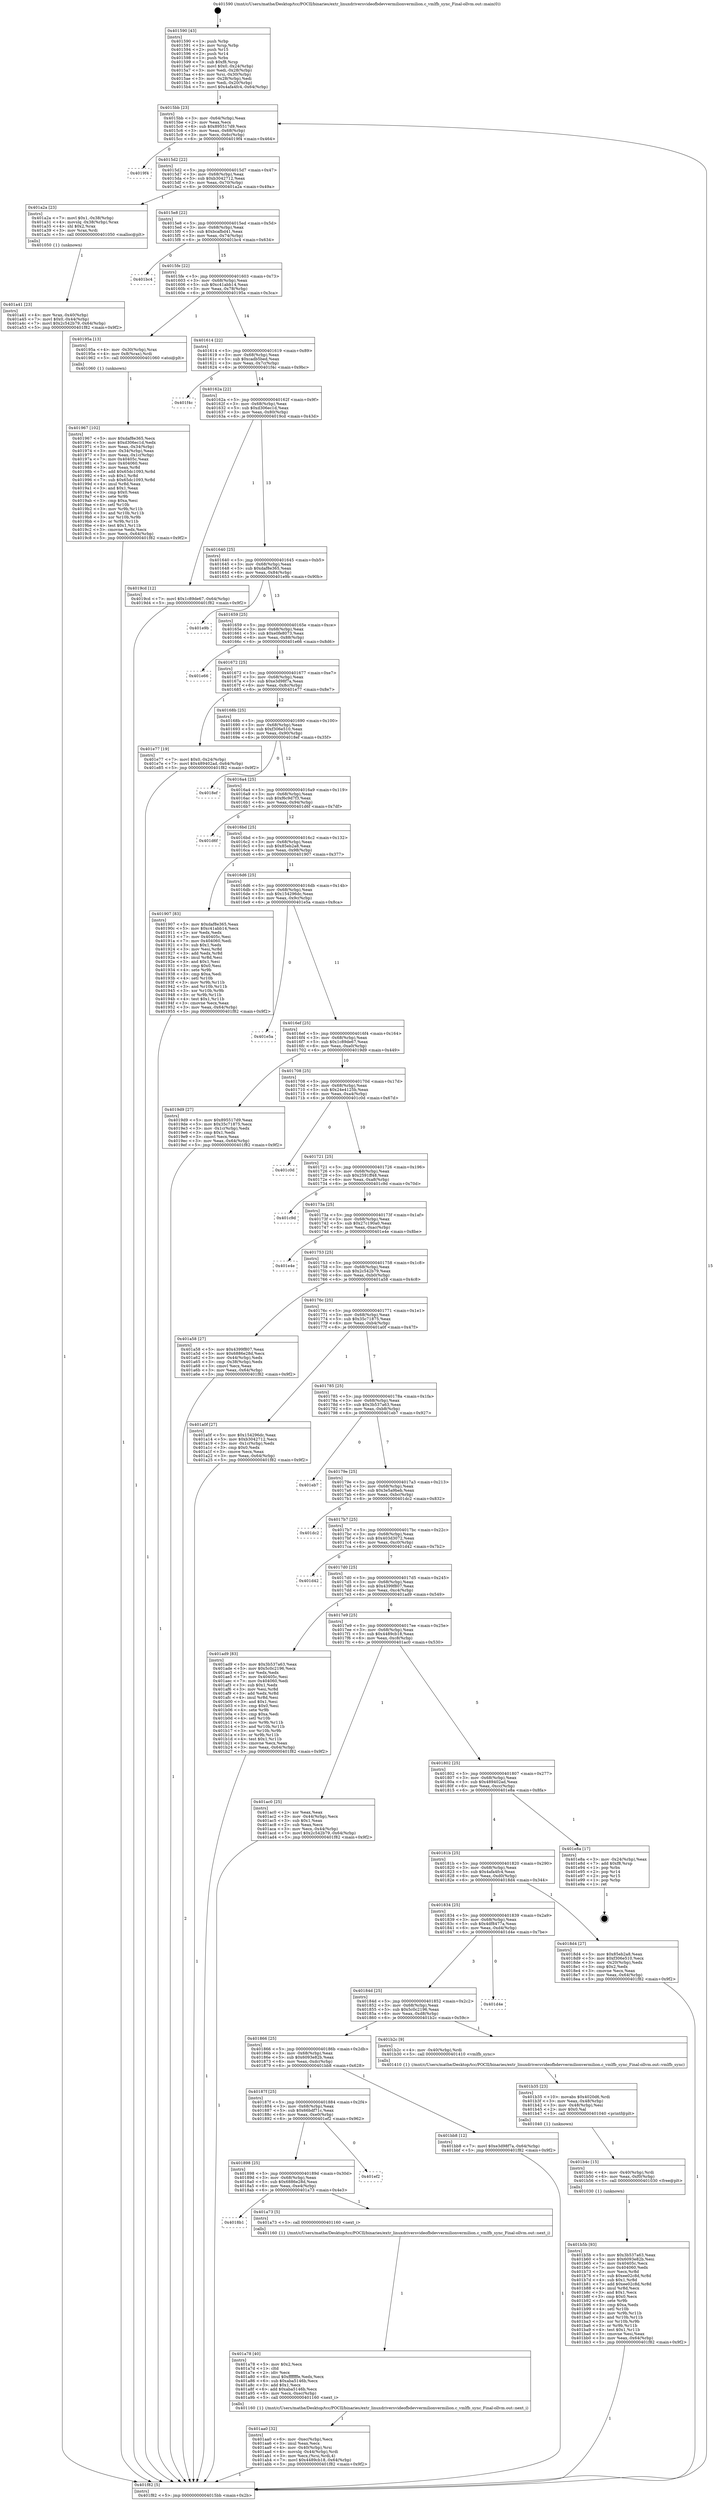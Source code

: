 digraph "0x401590" {
  label = "0x401590 (/mnt/c/Users/mathe/Desktop/tcc/POCII/binaries/extr_linuxdriversvideofbdevvermilionvermilion.c_vmlfb_sync_Final-ollvm.out::main(0))"
  labelloc = "t"
  node[shape=record]

  Entry [label="",width=0.3,height=0.3,shape=circle,fillcolor=black,style=filled]
  "0x4015bb" [label="{
     0x4015bb [23]\l
     | [instrs]\l
     &nbsp;&nbsp;0x4015bb \<+3\>: mov -0x64(%rbp),%eax\l
     &nbsp;&nbsp;0x4015be \<+2\>: mov %eax,%ecx\l
     &nbsp;&nbsp;0x4015c0 \<+6\>: sub $0x895517d9,%ecx\l
     &nbsp;&nbsp;0x4015c6 \<+3\>: mov %eax,-0x68(%rbp)\l
     &nbsp;&nbsp;0x4015c9 \<+3\>: mov %ecx,-0x6c(%rbp)\l
     &nbsp;&nbsp;0x4015cc \<+6\>: je 00000000004019f4 \<main+0x464\>\l
  }"]
  "0x4019f4" [label="{
     0x4019f4\l
  }", style=dashed]
  "0x4015d2" [label="{
     0x4015d2 [22]\l
     | [instrs]\l
     &nbsp;&nbsp;0x4015d2 \<+5\>: jmp 00000000004015d7 \<main+0x47\>\l
     &nbsp;&nbsp;0x4015d7 \<+3\>: mov -0x68(%rbp),%eax\l
     &nbsp;&nbsp;0x4015da \<+5\>: sub $0xb3042712,%eax\l
     &nbsp;&nbsp;0x4015df \<+3\>: mov %eax,-0x70(%rbp)\l
     &nbsp;&nbsp;0x4015e2 \<+6\>: je 0000000000401a2a \<main+0x49a\>\l
  }"]
  Exit [label="",width=0.3,height=0.3,shape=circle,fillcolor=black,style=filled,peripheries=2]
  "0x401a2a" [label="{
     0x401a2a [23]\l
     | [instrs]\l
     &nbsp;&nbsp;0x401a2a \<+7\>: movl $0x1,-0x38(%rbp)\l
     &nbsp;&nbsp;0x401a31 \<+4\>: movslq -0x38(%rbp),%rax\l
     &nbsp;&nbsp;0x401a35 \<+4\>: shl $0x2,%rax\l
     &nbsp;&nbsp;0x401a39 \<+3\>: mov %rax,%rdi\l
     &nbsp;&nbsp;0x401a3c \<+5\>: call 0000000000401050 \<malloc@plt\>\l
     | [calls]\l
     &nbsp;&nbsp;0x401050 \{1\} (unknown)\l
  }"]
  "0x4015e8" [label="{
     0x4015e8 [22]\l
     | [instrs]\l
     &nbsp;&nbsp;0x4015e8 \<+5\>: jmp 00000000004015ed \<main+0x5d\>\l
     &nbsp;&nbsp;0x4015ed \<+3\>: mov -0x68(%rbp),%eax\l
     &nbsp;&nbsp;0x4015f0 \<+5\>: sub $0xbcafbd41,%eax\l
     &nbsp;&nbsp;0x4015f5 \<+3\>: mov %eax,-0x74(%rbp)\l
     &nbsp;&nbsp;0x4015f8 \<+6\>: je 0000000000401bc4 \<main+0x634\>\l
  }"]
  "0x401b5b" [label="{
     0x401b5b [93]\l
     | [instrs]\l
     &nbsp;&nbsp;0x401b5b \<+5\>: mov $0x3b537a63,%eax\l
     &nbsp;&nbsp;0x401b60 \<+5\>: mov $0x6093e82b,%esi\l
     &nbsp;&nbsp;0x401b65 \<+7\>: mov 0x40405c,%ecx\l
     &nbsp;&nbsp;0x401b6c \<+7\>: mov 0x404060,%edx\l
     &nbsp;&nbsp;0x401b73 \<+3\>: mov %ecx,%r8d\l
     &nbsp;&nbsp;0x401b76 \<+7\>: sub $0xee02c8d,%r8d\l
     &nbsp;&nbsp;0x401b7d \<+4\>: sub $0x1,%r8d\l
     &nbsp;&nbsp;0x401b81 \<+7\>: add $0xee02c8d,%r8d\l
     &nbsp;&nbsp;0x401b88 \<+4\>: imul %r8d,%ecx\l
     &nbsp;&nbsp;0x401b8c \<+3\>: and $0x1,%ecx\l
     &nbsp;&nbsp;0x401b8f \<+3\>: cmp $0x0,%ecx\l
     &nbsp;&nbsp;0x401b92 \<+4\>: sete %r9b\l
     &nbsp;&nbsp;0x401b96 \<+3\>: cmp $0xa,%edx\l
     &nbsp;&nbsp;0x401b99 \<+4\>: setl %r10b\l
     &nbsp;&nbsp;0x401b9d \<+3\>: mov %r9b,%r11b\l
     &nbsp;&nbsp;0x401ba0 \<+3\>: and %r10b,%r11b\l
     &nbsp;&nbsp;0x401ba3 \<+3\>: xor %r10b,%r9b\l
     &nbsp;&nbsp;0x401ba6 \<+3\>: or %r9b,%r11b\l
     &nbsp;&nbsp;0x401ba9 \<+4\>: test $0x1,%r11b\l
     &nbsp;&nbsp;0x401bad \<+3\>: cmovne %esi,%eax\l
     &nbsp;&nbsp;0x401bb0 \<+3\>: mov %eax,-0x64(%rbp)\l
     &nbsp;&nbsp;0x401bb3 \<+5\>: jmp 0000000000401f82 \<main+0x9f2\>\l
  }"]
  "0x401bc4" [label="{
     0x401bc4\l
  }", style=dashed]
  "0x4015fe" [label="{
     0x4015fe [22]\l
     | [instrs]\l
     &nbsp;&nbsp;0x4015fe \<+5\>: jmp 0000000000401603 \<main+0x73\>\l
     &nbsp;&nbsp;0x401603 \<+3\>: mov -0x68(%rbp),%eax\l
     &nbsp;&nbsp;0x401606 \<+5\>: sub $0xc41abb14,%eax\l
     &nbsp;&nbsp;0x40160b \<+3\>: mov %eax,-0x78(%rbp)\l
     &nbsp;&nbsp;0x40160e \<+6\>: je 000000000040195a \<main+0x3ca\>\l
  }"]
  "0x401b4c" [label="{
     0x401b4c [15]\l
     | [instrs]\l
     &nbsp;&nbsp;0x401b4c \<+4\>: mov -0x40(%rbp),%rdi\l
     &nbsp;&nbsp;0x401b50 \<+6\>: mov %eax,-0xf0(%rbp)\l
     &nbsp;&nbsp;0x401b56 \<+5\>: call 0000000000401030 \<free@plt\>\l
     | [calls]\l
     &nbsp;&nbsp;0x401030 \{1\} (unknown)\l
  }"]
  "0x40195a" [label="{
     0x40195a [13]\l
     | [instrs]\l
     &nbsp;&nbsp;0x40195a \<+4\>: mov -0x30(%rbp),%rax\l
     &nbsp;&nbsp;0x40195e \<+4\>: mov 0x8(%rax),%rdi\l
     &nbsp;&nbsp;0x401962 \<+5\>: call 0000000000401060 \<atoi@plt\>\l
     | [calls]\l
     &nbsp;&nbsp;0x401060 \{1\} (unknown)\l
  }"]
  "0x401614" [label="{
     0x401614 [22]\l
     | [instrs]\l
     &nbsp;&nbsp;0x401614 \<+5\>: jmp 0000000000401619 \<main+0x89\>\l
     &nbsp;&nbsp;0x401619 \<+3\>: mov -0x68(%rbp),%eax\l
     &nbsp;&nbsp;0x40161c \<+5\>: sub $0xcadb5bed,%eax\l
     &nbsp;&nbsp;0x401621 \<+3\>: mov %eax,-0x7c(%rbp)\l
     &nbsp;&nbsp;0x401624 \<+6\>: je 0000000000401f4c \<main+0x9bc\>\l
  }"]
  "0x401b35" [label="{
     0x401b35 [23]\l
     | [instrs]\l
     &nbsp;&nbsp;0x401b35 \<+10\>: movabs $0x4020d6,%rdi\l
     &nbsp;&nbsp;0x401b3f \<+3\>: mov %eax,-0x48(%rbp)\l
     &nbsp;&nbsp;0x401b42 \<+3\>: mov -0x48(%rbp),%esi\l
     &nbsp;&nbsp;0x401b45 \<+2\>: mov $0x0,%al\l
     &nbsp;&nbsp;0x401b47 \<+5\>: call 0000000000401040 \<printf@plt\>\l
     | [calls]\l
     &nbsp;&nbsp;0x401040 \{1\} (unknown)\l
  }"]
  "0x401f4c" [label="{
     0x401f4c\l
  }", style=dashed]
  "0x40162a" [label="{
     0x40162a [22]\l
     | [instrs]\l
     &nbsp;&nbsp;0x40162a \<+5\>: jmp 000000000040162f \<main+0x9f\>\l
     &nbsp;&nbsp;0x40162f \<+3\>: mov -0x68(%rbp),%eax\l
     &nbsp;&nbsp;0x401632 \<+5\>: sub $0xd306ec1d,%eax\l
     &nbsp;&nbsp;0x401637 \<+3\>: mov %eax,-0x80(%rbp)\l
     &nbsp;&nbsp;0x40163a \<+6\>: je 00000000004019cd \<main+0x43d\>\l
  }"]
  "0x401aa0" [label="{
     0x401aa0 [32]\l
     | [instrs]\l
     &nbsp;&nbsp;0x401aa0 \<+6\>: mov -0xec(%rbp),%ecx\l
     &nbsp;&nbsp;0x401aa6 \<+3\>: imul %eax,%ecx\l
     &nbsp;&nbsp;0x401aa9 \<+4\>: mov -0x40(%rbp),%rsi\l
     &nbsp;&nbsp;0x401aad \<+4\>: movslq -0x44(%rbp),%rdi\l
     &nbsp;&nbsp;0x401ab1 \<+3\>: mov %ecx,(%rsi,%rdi,4)\l
     &nbsp;&nbsp;0x401ab4 \<+7\>: movl $0x4489cb18,-0x64(%rbp)\l
     &nbsp;&nbsp;0x401abb \<+5\>: jmp 0000000000401f82 \<main+0x9f2\>\l
  }"]
  "0x4019cd" [label="{
     0x4019cd [12]\l
     | [instrs]\l
     &nbsp;&nbsp;0x4019cd \<+7\>: movl $0x1c89de67,-0x64(%rbp)\l
     &nbsp;&nbsp;0x4019d4 \<+5\>: jmp 0000000000401f82 \<main+0x9f2\>\l
  }"]
  "0x401640" [label="{
     0x401640 [25]\l
     | [instrs]\l
     &nbsp;&nbsp;0x401640 \<+5\>: jmp 0000000000401645 \<main+0xb5\>\l
     &nbsp;&nbsp;0x401645 \<+3\>: mov -0x68(%rbp),%eax\l
     &nbsp;&nbsp;0x401648 \<+5\>: sub $0xdaf8e365,%eax\l
     &nbsp;&nbsp;0x40164d \<+6\>: mov %eax,-0x84(%rbp)\l
     &nbsp;&nbsp;0x401653 \<+6\>: je 0000000000401e9b \<main+0x90b\>\l
  }"]
  "0x401a78" [label="{
     0x401a78 [40]\l
     | [instrs]\l
     &nbsp;&nbsp;0x401a78 \<+5\>: mov $0x2,%ecx\l
     &nbsp;&nbsp;0x401a7d \<+1\>: cltd\l
     &nbsp;&nbsp;0x401a7e \<+2\>: idiv %ecx\l
     &nbsp;&nbsp;0x401a80 \<+6\>: imul $0xfffffffe,%edx,%ecx\l
     &nbsp;&nbsp;0x401a86 \<+6\>: sub $0xaba5146b,%ecx\l
     &nbsp;&nbsp;0x401a8c \<+3\>: add $0x1,%ecx\l
     &nbsp;&nbsp;0x401a8f \<+6\>: add $0xaba5146b,%ecx\l
     &nbsp;&nbsp;0x401a95 \<+6\>: mov %ecx,-0xec(%rbp)\l
     &nbsp;&nbsp;0x401a9b \<+5\>: call 0000000000401160 \<next_i\>\l
     | [calls]\l
     &nbsp;&nbsp;0x401160 \{1\} (/mnt/c/Users/mathe/Desktop/tcc/POCII/binaries/extr_linuxdriversvideofbdevvermilionvermilion.c_vmlfb_sync_Final-ollvm.out::next_i)\l
  }"]
  "0x401e9b" [label="{
     0x401e9b\l
  }", style=dashed]
  "0x401659" [label="{
     0x401659 [25]\l
     | [instrs]\l
     &nbsp;&nbsp;0x401659 \<+5\>: jmp 000000000040165e \<main+0xce\>\l
     &nbsp;&nbsp;0x40165e \<+3\>: mov -0x68(%rbp),%eax\l
     &nbsp;&nbsp;0x401661 \<+5\>: sub $0xe0fe8073,%eax\l
     &nbsp;&nbsp;0x401666 \<+6\>: mov %eax,-0x88(%rbp)\l
     &nbsp;&nbsp;0x40166c \<+6\>: je 0000000000401e66 \<main+0x8d6\>\l
  }"]
  "0x4018b1" [label="{
     0x4018b1\l
  }", style=dashed]
  "0x401e66" [label="{
     0x401e66\l
  }", style=dashed]
  "0x401672" [label="{
     0x401672 [25]\l
     | [instrs]\l
     &nbsp;&nbsp;0x401672 \<+5\>: jmp 0000000000401677 \<main+0xe7\>\l
     &nbsp;&nbsp;0x401677 \<+3\>: mov -0x68(%rbp),%eax\l
     &nbsp;&nbsp;0x40167a \<+5\>: sub $0xe3d98f7a,%eax\l
     &nbsp;&nbsp;0x40167f \<+6\>: mov %eax,-0x8c(%rbp)\l
     &nbsp;&nbsp;0x401685 \<+6\>: je 0000000000401e77 \<main+0x8e7\>\l
  }"]
  "0x401a73" [label="{
     0x401a73 [5]\l
     | [instrs]\l
     &nbsp;&nbsp;0x401a73 \<+5\>: call 0000000000401160 \<next_i\>\l
     | [calls]\l
     &nbsp;&nbsp;0x401160 \{1\} (/mnt/c/Users/mathe/Desktop/tcc/POCII/binaries/extr_linuxdriversvideofbdevvermilionvermilion.c_vmlfb_sync_Final-ollvm.out::next_i)\l
  }"]
  "0x401e77" [label="{
     0x401e77 [19]\l
     | [instrs]\l
     &nbsp;&nbsp;0x401e77 \<+7\>: movl $0x0,-0x24(%rbp)\l
     &nbsp;&nbsp;0x401e7e \<+7\>: movl $0x489402ad,-0x64(%rbp)\l
     &nbsp;&nbsp;0x401e85 \<+5\>: jmp 0000000000401f82 \<main+0x9f2\>\l
  }"]
  "0x40168b" [label="{
     0x40168b [25]\l
     | [instrs]\l
     &nbsp;&nbsp;0x40168b \<+5\>: jmp 0000000000401690 \<main+0x100\>\l
     &nbsp;&nbsp;0x401690 \<+3\>: mov -0x68(%rbp),%eax\l
     &nbsp;&nbsp;0x401693 \<+5\>: sub $0xf306e510,%eax\l
     &nbsp;&nbsp;0x401698 \<+6\>: mov %eax,-0x90(%rbp)\l
     &nbsp;&nbsp;0x40169e \<+6\>: je 00000000004018ef \<main+0x35f\>\l
  }"]
  "0x401898" [label="{
     0x401898 [25]\l
     | [instrs]\l
     &nbsp;&nbsp;0x401898 \<+5\>: jmp 000000000040189d \<main+0x30d\>\l
     &nbsp;&nbsp;0x40189d \<+3\>: mov -0x68(%rbp),%eax\l
     &nbsp;&nbsp;0x4018a0 \<+5\>: sub $0x6886e28d,%eax\l
     &nbsp;&nbsp;0x4018a5 \<+6\>: mov %eax,-0xe4(%rbp)\l
     &nbsp;&nbsp;0x4018ab \<+6\>: je 0000000000401a73 \<main+0x4e3\>\l
  }"]
  "0x4018ef" [label="{
     0x4018ef\l
  }", style=dashed]
  "0x4016a4" [label="{
     0x4016a4 [25]\l
     | [instrs]\l
     &nbsp;&nbsp;0x4016a4 \<+5\>: jmp 00000000004016a9 \<main+0x119\>\l
     &nbsp;&nbsp;0x4016a9 \<+3\>: mov -0x68(%rbp),%eax\l
     &nbsp;&nbsp;0x4016ac \<+5\>: sub $0xf6c9d7f3,%eax\l
     &nbsp;&nbsp;0x4016b1 \<+6\>: mov %eax,-0x94(%rbp)\l
     &nbsp;&nbsp;0x4016b7 \<+6\>: je 0000000000401d6f \<main+0x7df\>\l
  }"]
  "0x401ef2" [label="{
     0x401ef2\l
  }", style=dashed]
  "0x401d6f" [label="{
     0x401d6f\l
  }", style=dashed]
  "0x4016bd" [label="{
     0x4016bd [25]\l
     | [instrs]\l
     &nbsp;&nbsp;0x4016bd \<+5\>: jmp 00000000004016c2 \<main+0x132\>\l
     &nbsp;&nbsp;0x4016c2 \<+3\>: mov -0x68(%rbp),%eax\l
     &nbsp;&nbsp;0x4016c5 \<+5\>: sub $0x85eb2a8,%eax\l
     &nbsp;&nbsp;0x4016ca \<+6\>: mov %eax,-0x98(%rbp)\l
     &nbsp;&nbsp;0x4016d0 \<+6\>: je 0000000000401907 \<main+0x377\>\l
  }"]
  "0x40187f" [label="{
     0x40187f [25]\l
     | [instrs]\l
     &nbsp;&nbsp;0x40187f \<+5\>: jmp 0000000000401884 \<main+0x2f4\>\l
     &nbsp;&nbsp;0x401884 \<+3\>: mov -0x68(%rbp),%eax\l
     &nbsp;&nbsp;0x401887 \<+5\>: sub $0x66bdf71c,%eax\l
     &nbsp;&nbsp;0x40188c \<+6\>: mov %eax,-0xe0(%rbp)\l
     &nbsp;&nbsp;0x401892 \<+6\>: je 0000000000401ef2 \<main+0x962\>\l
  }"]
  "0x401907" [label="{
     0x401907 [83]\l
     | [instrs]\l
     &nbsp;&nbsp;0x401907 \<+5\>: mov $0xdaf8e365,%eax\l
     &nbsp;&nbsp;0x40190c \<+5\>: mov $0xc41abb14,%ecx\l
     &nbsp;&nbsp;0x401911 \<+2\>: xor %edx,%edx\l
     &nbsp;&nbsp;0x401913 \<+7\>: mov 0x40405c,%esi\l
     &nbsp;&nbsp;0x40191a \<+7\>: mov 0x404060,%edi\l
     &nbsp;&nbsp;0x401921 \<+3\>: sub $0x1,%edx\l
     &nbsp;&nbsp;0x401924 \<+3\>: mov %esi,%r8d\l
     &nbsp;&nbsp;0x401927 \<+3\>: add %edx,%r8d\l
     &nbsp;&nbsp;0x40192a \<+4\>: imul %r8d,%esi\l
     &nbsp;&nbsp;0x40192e \<+3\>: and $0x1,%esi\l
     &nbsp;&nbsp;0x401931 \<+3\>: cmp $0x0,%esi\l
     &nbsp;&nbsp;0x401934 \<+4\>: sete %r9b\l
     &nbsp;&nbsp;0x401938 \<+3\>: cmp $0xa,%edi\l
     &nbsp;&nbsp;0x40193b \<+4\>: setl %r10b\l
     &nbsp;&nbsp;0x40193f \<+3\>: mov %r9b,%r11b\l
     &nbsp;&nbsp;0x401942 \<+3\>: and %r10b,%r11b\l
     &nbsp;&nbsp;0x401945 \<+3\>: xor %r10b,%r9b\l
     &nbsp;&nbsp;0x401948 \<+3\>: or %r9b,%r11b\l
     &nbsp;&nbsp;0x40194b \<+4\>: test $0x1,%r11b\l
     &nbsp;&nbsp;0x40194f \<+3\>: cmovne %ecx,%eax\l
     &nbsp;&nbsp;0x401952 \<+3\>: mov %eax,-0x64(%rbp)\l
     &nbsp;&nbsp;0x401955 \<+5\>: jmp 0000000000401f82 \<main+0x9f2\>\l
  }"]
  "0x4016d6" [label="{
     0x4016d6 [25]\l
     | [instrs]\l
     &nbsp;&nbsp;0x4016d6 \<+5\>: jmp 00000000004016db \<main+0x14b\>\l
     &nbsp;&nbsp;0x4016db \<+3\>: mov -0x68(%rbp),%eax\l
     &nbsp;&nbsp;0x4016de \<+5\>: sub $0x154296dc,%eax\l
     &nbsp;&nbsp;0x4016e3 \<+6\>: mov %eax,-0x9c(%rbp)\l
     &nbsp;&nbsp;0x4016e9 \<+6\>: je 0000000000401e5a \<main+0x8ca\>\l
  }"]
  "0x401bb8" [label="{
     0x401bb8 [12]\l
     | [instrs]\l
     &nbsp;&nbsp;0x401bb8 \<+7\>: movl $0xe3d98f7a,-0x64(%rbp)\l
     &nbsp;&nbsp;0x401bbf \<+5\>: jmp 0000000000401f82 \<main+0x9f2\>\l
  }"]
  "0x401e5a" [label="{
     0x401e5a\l
  }", style=dashed]
  "0x4016ef" [label="{
     0x4016ef [25]\l
     | [instrs]\l
     &nbsp;&nbsp;0x4016ef \<+5\>: jmp 00000000004016f4 \<main+0x164\>\l
     &nbsp;&nbsp;0x4016f4 \<+3\>: mov -0x68(%rbp),%eax\l
     &nbsp;&nbsp;0x4016f7 \<+5\>: sub $0x1c89de67,%eax\l
     &nbsp;&nbsp;0x4016fc \<+6\>: mov %eax,-0xa0(%rbp)\l
     &nbsp;&nbsp;0x401702 \<+6\>: je 00000000004019d9 \<main+0x449\>\l
  }"]
  "0x401866" [label="{
     0x401866 [25]\l
     | [instrs]\l
     &nbsp;&nbsp;0x401866 \<+5\>: jmp 000000000040186b \<main+0x2db\>\l
     &nbsp;&nbsp;0x40186b \<+3\>: mov -0x68(%rbp),%eax\l
     &nbsp;&nbsp;0x40186e \<+5\>: sub $0x6093e82b,%eax\l
     &nbsp;&nbsp;0x401873 \<+6\>: mov %eax,-0xdc(%rbp)\l
     &nbsp;&nbsp;0x401879 \<+6\>: je 0000000000401bb8 \<main+0x628\>\l
  }"]
  "0x4019d9" [label="{
     0x4019d9 [27]\l
     | [instrs]\l
     &nbsp;&nbsp;0x4019d9 \<+5\>: mov $0x895517d9,%eax\l
     &nbsp;&nbsp;0x4019de \<+5\>: mov $0x35c71875,%ecx\l
     &nbsp;&nbsp;0x4019e3 \<+3\>: mov -0x1c(%rbp),%edx\l
     &nbsp;&nbsp;0x4019e6 \<+3\>: cmp $0x1,%edx\l
     &nbsp;&nbsp;0x4019e9 \<+3\>: cmovl %ecx,%eax\l
     &nbsp;&nbsp;0x4019ec \<+3\>: mov %eax,-0x64(%rbp)\l
     &nbsp;&nbsp;0x4019ef \<+5\>: jmp 0000000000401f82 \<main+0x9f2\>\l
  }"]
  "0x401708" [label="{
     0x401708 [25]\l
     | [instrs]\l
     &nbsp;&nbsp;0x401708 \<+5\>: jmp 000000000040170d \<main+0x17d\>\l
     &nbsp;&nbsp;0x40170d \<+3\>: mov -0x68(%rbp),%eax\l
     &nbsp;&nbsp;0x401710 \<+5\>: sub $0x24e4125b,%eax\l
     &nbsp;&nbsp;0x401715 \<+6\>: mov %eax,-0xa4(%rbp)\l
     &nbsp;&nbsp;0x40171b \<+6\>: je 0000000000401c0d \<main+0x67d\>\l
  }"]
  "0x401b2c" [label="{
     0x401b2c [9]\l
     | [instrs]\l
     &nbsp;&nbsp;0x401b2c \<+4\>: mov -0x40(%rbp),%rdi\l
     &nbsp;&nbsp;0x401b30 \<+5\>: call 0000000000401410 \<vmlfb_sync\>\l
     | [calls]\l
     &nbsp;&nbsp;0x401410 \{1\} (/mnt/c/Users/mathe/Desktop/tcc/POCII/binaries/extr_linuxdriversvideofbdevvermilionvermilion.c_vmlfb_sync_Final-ollvm.out::vmlfb_sync)\l
  }"]
  "0x401c0d" [label="{
     0x401c0d\l
  }", style=dashed]
  "0x401721" [label="{
     0x401721 [25]\l
     | [instrs]\l
     &nbsp;&nbsp;0x401721 \<+5\>: jmp 0000000000401726 \<main+0x196\>\l
     &nbsp;&nbsp;0x401726 \<+3\>: mov -0x68(%rbp),%eax\l
     &nbsp;&nbsp;0x401729 \<+5\>: sub $0x2591ff48,%eax\l
     &nbsp;&nbsp;0x40172e \<+6\>: mov %eax,-0xa8(%rbp)\l
     &nbsp;&nbsp;0x401734 \<+6\>: je 0000000000401c9d \<main+0x70d\>\l
  }"]
  "0x40184d" [label="{
     0x40184d [25]\l
     | [instrs]\l
     &nbsp;&nbsp;0x40184d \<+5\>: jmp 0000000000401852 \<main+0x2c2\>\l
     &nbsp;&nbsp;0x401852 \<+3\>: mov -0x68(%rbp),%eax\l
     &nbsp;&nbsp;0x401855 \<+5\>: sub $0x5c0c2196,%eax\l
     &nbsp;&nbsp;0x40185a \<+6\>: mov %eax,-0xd8(%rbp)\l
     &nbsp;&nbsp;0x401860 \<+6\>: je 0000000000401b2c \<main+0x59c\>\l
  }"]
  "0x401c9d" [label="{
     0x401c9d\l
  }", style=dashed]
  "0x40173a" [label="{
     0x40173a [25]\l
     | [instrs]\l
     &nbsp;&nbsp;0x40173a \<+5\>: jmp 000000000040173f \<main+0x1af\>\l
     &nbsp;&nbsp;0x40173f \<+3\>: mov -0x68(%rbp),%eax\l
     &nbsp;&nbsp;0x401742 \<+5\>: sub $0x27c190a0,%eax\l
     &nbsp;&nbsp;0x401747 \<+6\>: mov %eax,-0xac(%rbp)\l
     &nbsp;&nbsp;0x40174d \<+6\>: je 0000000000401e4e \<main+0x8be\>\l
  }"]
  "0x401d4e" [label="{
     0x401d4e\l
  }", style=dashed]
  "0x401e4e" [label="{
     0x401e4e\l
  }", style=dashed]
  "0x401753" [label="{
     0x401753 [25]\l
     | [instrs]\l
     &nbsp;&nbsp;0x401753 \<+5\>: jmp 0000000000401758 \<main+0x1c8\>\l
     &nbsp;&nbsp;0x401758 \<+3\>: mov -0x68(%rbp),%eax\l
     &nbsp;&nbsp;0x40175b \<+5\>: sub $0x2c542b79,%eax\l
     &nbsp;&nbsp;0x401760 \<+6\>: mov %eax,-0xb0(%rbp)\l
     &nbsp;&nbsp;0x401766 \<+6\>: je 0000000000401a58 \<main+0x4c8\>\l
  }"]
  "0x401a41" [label="{
     0x401a41 [23]\l
     | [instrs]\l
     &nbsp;&nbsp;0x401a41 \<+4\>: mov %rax,-0x40(%rbp)\l
     &nbsp;&nbsp;0x401a45 \<+7\>: movl $0x0,-0x44(%rbp)\l
     &nbsp;&nbsp;0x401a4c \<+7\>: movl $0x2c542b79,-0x64(%rbp)\l
     &nbsp;&nbsp;0x401a53 \<+5\>: jmp 0000000000401f82 \<main+0x9f2\>\l
  }"]
  "0x401a58" [label="{
     0x401a58 [27]\l
     | [instrs]\l
     &nbsp;&nbsp;0x401a58 \<+5\>: mov $0x4399f807,%eax\l
     &nbsp;&nbsp;0x401a5d \<+5\>: mov $0x6886e28d,%ecx\l
     &nbsp;&nbsp;0x401a62 \<+3\>: mov -0x44(%rbp),%edx\l
     &nbsp;&nbsp;0x401a65 \<+3\>: cmp -0x38(%rbp),%edx\l
     &nbsp;&nbsp;0x401a68 \<+3\>: cmovl %ecx,%eax\l
     &nbsp;&nbsp;0x401a6b \<+3\>: mov %eax,-0x64(%rbp)\l
     &nbsp;&nbsp;0x401a6e \<+5\>: jmp 0000000000401f82 \<main+0x9f2\>\l
  }"]
  "0x40176c" [label="{
     0x40176c [25]\l
     | [instrs]\l
     &nbsp;&nbsp;0x40176c \<+5\>: jmp 0000000000401771 \<main+0x1e1\>\l
     &nbsp;&nbsp;0x401771 \<+3\>: mov -0x68(%rbp),%eax\l
     &nbsp;&nbsp;0x401774 \<+5\>: sub $0x35c71875,%eax\l
     &nbsp;&nbsp;0x401779 \<+6\>: mov %eax,-0xb4(%rbp)\l
     &nbsp;&nbsp;0x40177f \<+6\>: je 0000000000401a0f \<main+0x47f\>\l
  }"]
  "0x401967" [label="{
     0x401967 [102]\l
     | [instrs]\l
     &nbsp;&nbsp;0x401967 \<+5\>: mov $0xdaf8e365,%ecx\l
     &nbsp;&nbsp;0x40196c \<+5\>: mov $0xd306ec1d,%edx\l
     &nbsp;&nbsp;0x401971 \<+3\>: mov %eax,-0x34(%rbp)\l
     &nbsp;&nbsp;0x401974 \<+3\>: mov -0x34(%rbp),%eax\l
     &nbsp;&nbsp;0x401977 \<+3\>: mov %eax,-0x1c(%rbp)\l
     &nbsp;&nbsp;0x40197a \<+7\>: mov 0x40405c,%eax\l
     &nbsp;&nbsp;0x401981 \<+7\>: mov 0x404060,%esi\l
     &nbsp;&nbsp;0x401988 \<+3\>: mov %eax,%r8d\l
     &nbsp;&nbsp;0x40198b \<+7\>: add $0x65dc1093,%r8d\l
     &nbsp;&nbsp;0x401992 \<+4\>: sub $0x1,%r8d\l
     &nbsp;&nbsp;0x401996 \<+7\>: sub $0x65dc1093,%r8d\l
     &nbsp;&nbsp;0x40199d \<+4\>: imul %r8d,%eax\l
     &nbsp;&nbsp;0x4019a1 \<+3\>: and $0x1,%eax\l
     &nbsp;&nbsp;0x4019a4 \<+3\>: cmp $0x0,%eax\l
     &nbsp;&nbsp;0x4019a7 \<+4\>: sete %r9b\l
     &nbsp;&nbsp;0x4019ab \<+3\>: cmp $0xa,%esi\l
     &nbsp;&nbsp;0x4019ae \<+4\>: setl %r10b\l
     &nbsp;&nbsp;0x4019b2 \<+3\>: mov %r9b,%r11b\l
     &nbsp;&nbsp;0x4019b5 \<+3\>: and %r10b,%r11b\l
     &nbsp;&nbsp;0x4019b8 \<+3\>: xor %r10b,%r9b\l
     &nbsp;&nbsp;0x4019bb \<+3\>: or %r9b,%r11b\l
     &nbsp;&nbsp;0x4019be \<+4\>: test $0x1,%r11b\l
     &nbsp;&nbsp;0x4019c2 \<+3\>: cmovne %edx,%ecx\l
     &nbsp;&nbsp;0x4019c5 \<+3\>: mov %ecx,-0x64(%rbp)\l
     &nbsp;&nbsp;0x4019c8 \<+5\>: jmp 0000000000401f82 \<main+0x9f2\>\l
  }"]
  "0x401a0f" [label="{
     0x401a0f [27]\l
     | [instrs]\l
     &nbsp;&nbsp;0x401a0f \<+5\>: mov $0x154296dc,%eax\l
     &nbsp;&nbsp;0x401a14 \<+5\>: mov $0xb3042712,%ecx\l
     &nbsp;&nbsp;0x401a19 \<+3\>: mov -0x1c(%rbp),%edx\l
     &nbsp;&nbsp;0x401a1c \<+3\>: cmp $0x0,%edx\l
     &nbsp;&nbsp;0x401a1f \<+3\>: cmove %ecx,%eax\l
     &nbsp;&nbsp;0x401a22 \<+3\>: mov %eax,-0x64(%rbp)\l
     &nbsp;&nbsp;0x401a25 \<+5\>: jmp 0000000000401f82 \<main+0x9f2\>\l
  }"]
  "0x401785" [label="{
     0x401785 [25]\l
     | [instrs]\l
     &nbsp;&nbsp;0x401785 \<+5\>: jmp 000000000040178a \<main+0x1fa\>\l
     &nbsp;&nbsp;0x40178a \<+3\>: mov -0x68(%rbp),%eax\l
     &nbsp;&nbsp;0x40178d \<+5\>: sub $0x3b537a63,%eax\l
     &nbsp;&nbsp;0x401792 \<+6\>: mov %eax,-0xb8(%rbp)\l
     &nbsp;&nbsp;0x401798 \<+6\>: je 0000000000401eb7 \<main+0x927\>\l
  }"]
  "0x401590" [label="{
     0x401590 [43]\l
     | [instrs]\l
     &nbsp;&nbsp;0x401590 \<+1\>: push %rbp\l
     &nbsp;&nbsp;0x401591 \<+3\>: mov %rsp,%rbp\l
     &nbsp;&nbsp;0x401594 \<+2\>: push %r15\l
     &nbsp;&nbsp;0x401596 \<+2\>: push %r14\l
     &nbsp;&nbsp;0x401598 \<+1\>: push %rbx\l
     &nbsp;&nbsp;0x401599 \<+7\>: sub $0xf8,%rsp\l
     &nbsp;&nbsp;0x4015a0 \<+7\>: movl $0x0,-0x24(%rbp)\l
     &nbsp;&nbsp;0x4015a7 \<+3\>: mov %edi,-0x28(%rbp)\l
     &nbsp;&nbsp;0x4015aa \<+4\>: mov %rsi,-0x30(%rbp)\l
     &nbsp;&nbsp;0x4015ae \<+3\>: mov -0x28(%rbp),%edi\l
     &nbsp;&nbsp;0x4015b1 \<+3\>: mov %edi,-0x20(%rbp)\l
     &nbsp;&nbsp;0x4015b4 \<+7\>: movl $0x4afa4fc4,-0x64(%rbp)\l
  }"]
  "0x401eb7" [label="{
     0x401eb7\l
  }", style=dashed]
  "0x40179e" [label="{
     0x40179e [25]\l
     | [instrs]\l
     &nbsp;&nbsp;0x40179e \<+5\>: jmp 00000000004017a3 \<main+0x213\>\l
     &nbsp;&nbsp;0x4017a3 \<+3\>: mov -0x68(%rbp),%eax\l
     &nbsp;&nbsp;0x4017a6 \<+5\>: sub $0x3e5a9beb,%eax\l
     &nbsp;&nbsp;0x4017ab \<+6\>: mov %eax,-0xbc(%rbp)\l
     &nbsp;&nbsp;0x4017b1 \<+6\>: je 0000000000401dc2 \<main+0x832\>\l
  }"]
  "0x401f82" [label="{
     0x401f82 [5]\l
     | [instrs]\l
     &nbsp;&nbsp;0x401f82 \<+5\>: jmp 00000000004015bb \<main+0x2b\>\l
  }"]
  "0x401dc2" [label="{
     0x401dc2\l
  }", style=dashed]
  "0x4017b7" [label="{
     0x4017b7 [25]\l
     | [instrs]\l
     &nbsp;&nbsp;0x4017b7 \<+5\>: jmp 00000000004017bc \<main+0x22c\>\l
     &nbsp;&nbsp;0x4017bc \<+3\>: mov -0x68(%rbp),%eax\l
     &nbsp;&nbsp;0x4017bf \<+5\>: sub $0x403d3072,%eax\l
     &nbsp;&nbsp;0x4017c4 \<+6\>: mov %eax,-0xc0(%rbp)\l
     &nbsp;&nbsp;0x4017ca \<+6\>: je 0000000000401d42 \<main+0x7b2\>\l
  }"]
  "0x401834" [label="{
     0x401834 [25]\l
     | [instrs]\l
     &nbsp;&nbsp;0x401834 \<+5\>: jmp 0000000000401839 \<main+0x2a9\>\l
     &nbsp;&nbsp;0x401839 \<+3\>: mov -0x68(%rbp),%eax\l
     &nbsp;&nbsp;0x40183c \<+5\>: sub $0x4df8477a,%eax\l
     &nbsp;&nbsp;0x401841 \<+6\>: mov %eax,-0xd4(%rbp)\l
     &nbsp;&nbsp;0x401847 \<+6\>: je 0000000000401d4e \<main+0x7be\>\l
  }"]
  "0x401d42" [label="{
     0x401d42\l
  }", style=dashed]
  "0x4017d0" [label="{
     0x4017d0 [25]\l
     | [instrs]\l
     &nbsp;&nbsp;0x4017d0 \<+5\>: jmp 00000000004017d5 \<main+0x245\>\l
     &nbsp;&nbsp;0x4017d5 \<+3\>: mov -0x68(%rbp),%eax\l
     &nbsp;&nbsp;0x4017d8 \<+5\>: sub $0x4399f807,%eax\l
     &nbsp;&nbsp;0x4017dd \<+6\>: mov %eax,-0xc4(%rbp)\l
     &nbsp;&nbsp;0x4017e3 \<+6\>: je 0000000000401ad9 \<main+0x549\>\l
  }"]
  "0x4018d4" [label="{
     0x4018d4 [27]\l
     | [instrs]\l
     &nbsp;&nbsp;0x4018d4 \<+5\>: mov $0x85eb2a8,%eax\l
     &nbsp;&nbsp;0x4018d9 \<+5\>: mov $0xf306e510,%ecx\l
     &nbsp;&nbsp;0x4018de \<+3\>: mov -0x20(%rbp),%edx\l
     &nbsp;&nbsp;0x4018e1 \<+3\>: cmp $0x2,%edx\l
     &nbsp;&nbsp;0x4018e4 \<+3\>: cmovne %ecx,%eax\l
     &nbsp;&nbsp;0x4018e7 \<+3\>: mov %eax,-0x64(%rbp)\l
     &nbsp;&nbsp;0x4018ea \<+5\>: jmp 0000000000401f82 \<main+0x9f2\>\l
  }"]
  "0x401ad9" [label="{
     0x401ad9 [83]\l
     | [instrs]\l
     &nbsp;&nbsp;0x401ad9 \<+5\>: mov $0x3b537a63,%eax\l
     &nbsp;&nbsp;0x401ade \<+5\>: mov $0x5c0c2196,%ecx\l
     &nbsp;&nbsp;0x401ae3 \<+2\>: xor %edx,%edx\l
     &nbsp;&nbsp;0x401ae5 \<+7\>: mov 0x40405c,%esi\l
     &nbsp;&nbsp;0x401aec \<+7\>: mov 0x404060,%edi\l
     &nbsp;&nbsp;0x401af3 \<+3\>: sub $0x1,%edx\l
     &nbsp;&nbsp;0x401af6 \<+3\>: mov %esi,%r8d\l
     &nbsp;&nbsp;0x401af9 \<+3\>: add %edx,%r8d\l
     &nbsp;&nbsp;0x401afc \<+4\>: imul %r8d,%esi\l
     &nbsp;&nbsp;0x401b00 \<+3\>: and $0x1,%esi\l
     &nbsp;&nbsp;0x401b03 \<+3\>: cmp $0x0,%esi\l
     &nbsp;&nbsp;0x401b06 \<+4\>: sete %r9b\l
     &nbsp;&nbsp;0x401b0a \<+3\>: cmp $0xa,%edi\l
     &nbsp;&nbsp;0x401b0d \<+4\>: setl %r10b\l
     &nbsp;&nbsp;0x401b11 \<+3\>: mov %r9b,%r11b\l
     &nbsp;&nbsp;0x401b14 \<+3\>: and %r10b,%r11b\l
     &nbsp;&nbsp;0x401b17 \<+3\>: xor %r10b,%r9b\l
     &nbsp;&nbsp;0x401b1a \<+3\>: or %r9b,%r11b\l
     &nbsp;&nbsp;0x401b1d \<+4\>: test $0x1,%r11b\l
     &nbsp;&nbsp;0x401b21 \<+3\>: cmovne %ecx,%eax\l
     &nbsp;&nbsp;0x401b24 \<+3\>: mov %eax,-0x64(%rbp)\l
     &nbsp;&nbsp;0x401b27 \<+5\>: jmp 0000000000401f82 \<main+0x9f2\>\l
  }"]
  "0x4017e9" [label="{
     0x4017e9 [25]\l
     | [instrs]\l
     &nbsp;&nbsp;0x4017e9 \<+5\>: jmp 00000000004017ee \<main+0x25e\>\l
     &nbsp;&nbsp;0x4017ee \<+3\>: mov -0x68(%rbp),%eax\l
     &nbsp;&nbsp;0x4017f1 \<+5\>: sub $0x4489cb18,%eax\l
     &nbsp;&nbsp;0x4017f6 \<+6\>: mov %eax,-0xc8(%rbp)\l
     &nbsp;&nbsp;0x4017fc \<+6\>: je 0000000000401ac0 \<main+0x530\>\l
  }"]
  "0x40181b" [label="{
     0x40181b [25]\l
     | [instrs]\l
     &nbsp;&nbsp;0x40181b \<+5\>: jmp 0000000000401820 \<main+0x290\>\l
     &nbsp;&nbsp;0x401820 \<+3\>: mov -0x68(%rbp),%eax\l
     &nbsp;&nbsp;0x401823 \<+5\>: sub $0x4afa4fc4,%eax\l
     &nbsp;&nbsp;0x401828 \<+6\>: mov %eax,-0xd0(%rbp)\l
     &nbsp;&nbsp;0x40182e \<+6\>: je 00000000004018d4 \<main+0x344\>\l
  }"]
  "0x401ac0" [label="{
     0x401ac0 [25]\l
     | [instrs]\l
     &nbsp;&nbsp;0x401ac0 \<+2\>: xor %eax,%eax\l
     &nbsp;&nbsp;0x401ac2 \<+3\>: mov -0x44(%rbp),%ecx\l
     &nbsp;&nbsp;0x401ac5 \<+3\>: sub $0x1,%eax\l
     &nbsp;&nbsp;0x401ac8 \<+2\>: sub %eax,%ecx\l
     &nbsp;&nbsp;0x401aca \<+3\>: mov %ecx,-0x44(%rbp)\l
     &nbsp;&nbsp;0x401acd \<+7\>: movl $0x2c542b79,-0x64(%rbp)\l
     &nbsp;&nbsp;0x401ad4 \<+5\>: jmp 0000000000401f82 \<main+0x9f2\>\l
  }"]
  "0x401802" [label="{
     0x401802 [25]\l
     | [instrs]\l
     &nbsp;&nbsp;0x401802 \<+5\>: jmp 0000000000401807 \<main+0x277\>\l
     &nbsp;&nbsp;0x401807 \<+3\>: mov -0x68(%rbp),%eax\l
     &nbsp;&nbsp;0x40180a \<+5\>: sub $0x489402ad,%eax\l
     &nbsp;&nbsp;0x40180f \<+6\>: mov %eax,-0xcc(%rbp)\l
     &nbsp;&nbsp;0x401815 \<+6\>: je 0000000000401e8a \<main+0x8fa\>\l
  }"]
  "0x401e8a" [label="{
     0x401e8a [17]\l
     | [instrs]\l
     &nbsp;&nbsp;0x401e8a \<+3\>: mov -0x24(%rbp),%eax\l
     &nbsp;&nbsp;0x401e8d \<+7\>: add $0xf8,%rsp\l
     &nbsp;&nbsp;0x401e94 \<+1\>: pop %rbx\l
     &nbsp;&nbsp;0x401e95 \<+2\>: pop %r14\l
     &nbsp;&nbsp;0x401e97 \<+2\>: pop %r15\l
     &nbsp;&nbsp;0x401e99 \<+1\>: pop %rbp\l
     &nbsp;&nbsp;0x401e9a \<+1\>: ret\l
  }"]
  Entry -> "0x401590" [label=" 1"]
  "0x4015bb" -> "0x4019f4" [label=" 0"]
  "0x4015bb" -> "0x4015d2" [label=" 16"]
  "0x401e8a" -> Exit [label=" 1"]
  "0x4015d2" -> "0x401a2a" [label=" 1"]
  "0x4015d2" -> "0x4015e8" [label=" 15"]
  "0x401e77" -> "0x401f82" [label=" 1"]
  "0x4015e8" -> "0x401bc4" [label=" 0"]
  "0x4015e8" -> "0x4015fe" [label=" 15"]
  "0x401bb8" -> "0x401f82" [label=" 1"]
  "0x4015fe" -> "0x40195a" [label=" 1"]
  "0x4015fe" -> "0x401614" [label=" 14"]
  "0x401b5b" -> "0x401f82" [label=" 1"]
  "0x401614" -> "0x401f4c" [label=" 0"]
  "0x401614" -> "0x40162a" [label=" 14"]
  "0x401b4c" -> "0x401b5b" [label=" 1"]
  "0x40162a" -> "0x4019cd" [label=" 1"]
  "0x40162a" -> "0x401640" [label=" 13"]
  "0x401b35" -> "0x401b4c" [label=" 1"]
  "0x401640" -> "0x401e9b" [label=" 0"]
  "0x401640" -> "0x401659" [label=" 13"]
  "0x401b2c" -> "0x401b35" [label=" 1"]
  "0x401659" -> "0x401e66" [label=" 0"]
  "0x401659" -> "0x401672" [label=" 13"]
  "0x401ad9" -> "0x401f82" [label=" 1"]
  "0x401672" -> "0x401e77" [label=" 1"]
  "0x401672" -> "0x40168b" [label=" 12"]
  "0x401ac0" -> "0x401f82" [label=" 1"]
  "0x40168b" -> "0x4018ef" [label=" 0"]
  "0x40168b" -> "0x4016a4" [label=" 12"]
  "0x401a78" -> "0x401aa0" [label=" 1"]
  "0x4016a4" -> "0x401d6f" [label=" 0"]
  "0x4016a4" -> "0x4016bd" [label=" 12"]
  "0x401a73" -> "0x401a78" [label=" 1"]
  "0x4016bd" -> "0x401907" [label=" 1"]
  "0x4016bd" -> "0x4016d6" [label=" 11"]
  "0x401898" -> "0x401a73" [label=" 1"]
  "0x4016d6" -> "0x401e5a" [label=" 0"]
  "0x4016d6" -> "0x4016ef" [label=" 11"]
  "0x401aa0" -> "0x401f82" [label=" 1"]
  "0x4016ef" -> "0x4019d9" [label=" 1"]
  "0x4016ef" -> "0x401708" [label=" 10"]
  "0x40187f" -> "0x401ef2" [label=" 0"]
  "0x401708" -> "0x401c0d" [label=" 0"]
  "0x401708" -> "0x401721" [label=" 10"]
  "0x401898" -> "0x4018b1" [label=" 0"]
  "0x401721" -> "0x401c9d" [label=" 0"]
  "0x401721" -> "0x40173a" [label=" 10"]
  "0x401866" -> "0x401bb8" [label=" 1"]
  "0x40173a" -> "0x401e4e" [label=" 0"]
  "0x40173a" -> "0x401753" [label=" 10"]
  "0x40187f" -> "0x401898" [label=" 1"]
  "0x401753" -> "0x401a58" [label=" 2"]
  "0x401753" -> "0x40176c" [label=" 8"]
  "0x40184d" -> "0x401b2c" [label=" 1"]
  "0x40176c" -> "0x401a0f" [label=" 1"]
  "0x40176c" -> "0x401785" [label=" 7"]
  "0x401866" -> "0x40187f" [label=" 1"]
  "0x401785" -> "0x401eb7" [label=" 0"]
  "0x401785" -> "0x40179e" [label=" 7"]
  "0x401834" -> "0x40184d" [label=" 3"]
  "0x40179e" -> "0x401dc2" [label=" 0"]
  "0x40179e" -> "0x4017b7" [label=" 7"]
  "0x401834" -> "0x401d4e" [label=" 0"]
  "0x4017b7" -> "0x401d42" [label=" 0"]
  "0x4017b7" -> "0x4017d0" [label=" 7"]
  "0x40184d" -> "0x401866" [label=" 2"]
  "0x4017d0" -> "0x401ad9" [label=" 1"]
  "0x4017d0" -> "0x4017e9" [label=" 6"]
  "0x401a58" -> "0x401f82" [label=" 2"]
  "0x4017e9" -> "0x401ac0" [label=" 1"]
  "0x4017e9" -> "0x401802" [label=" 5"]
  "0x401a2a" -> "0x401a41" [label=" 1"]
  "0x401802" -> "0x401e8a" [label=" 1"]
  "0x401802" -> "0x40181b" [label=" 4"]
  "0x401a41" -> "0x401f82" [label=" 1"]
  "0x40181b" -> "0x4018d4" [label=" 1"]
  "0x40181b" -> "0x401834" [label=" 3"]
  "0x4018d4" -> "0x401f82" [label=" 1"]
  "0x401590" -> "0x4015bb" [label=" 1"]
  "0x401f82" -> "0x4015bb" [label=" 15"]
  "0x401907" -> "0x401f82" [label=" 1"]
  "0x40195a" -> "0x401967" [label=" 1"]
  "0x401967" -> "0x401f82" [label=" 1"]
  "0x4019cd" -> "0x401f82" [label=" 1"]
  "0x4019d9" -> "0x401f82" [label=" 1"]
  "0x401a0f" -> "0x401f82" [label=" 1"]
}
